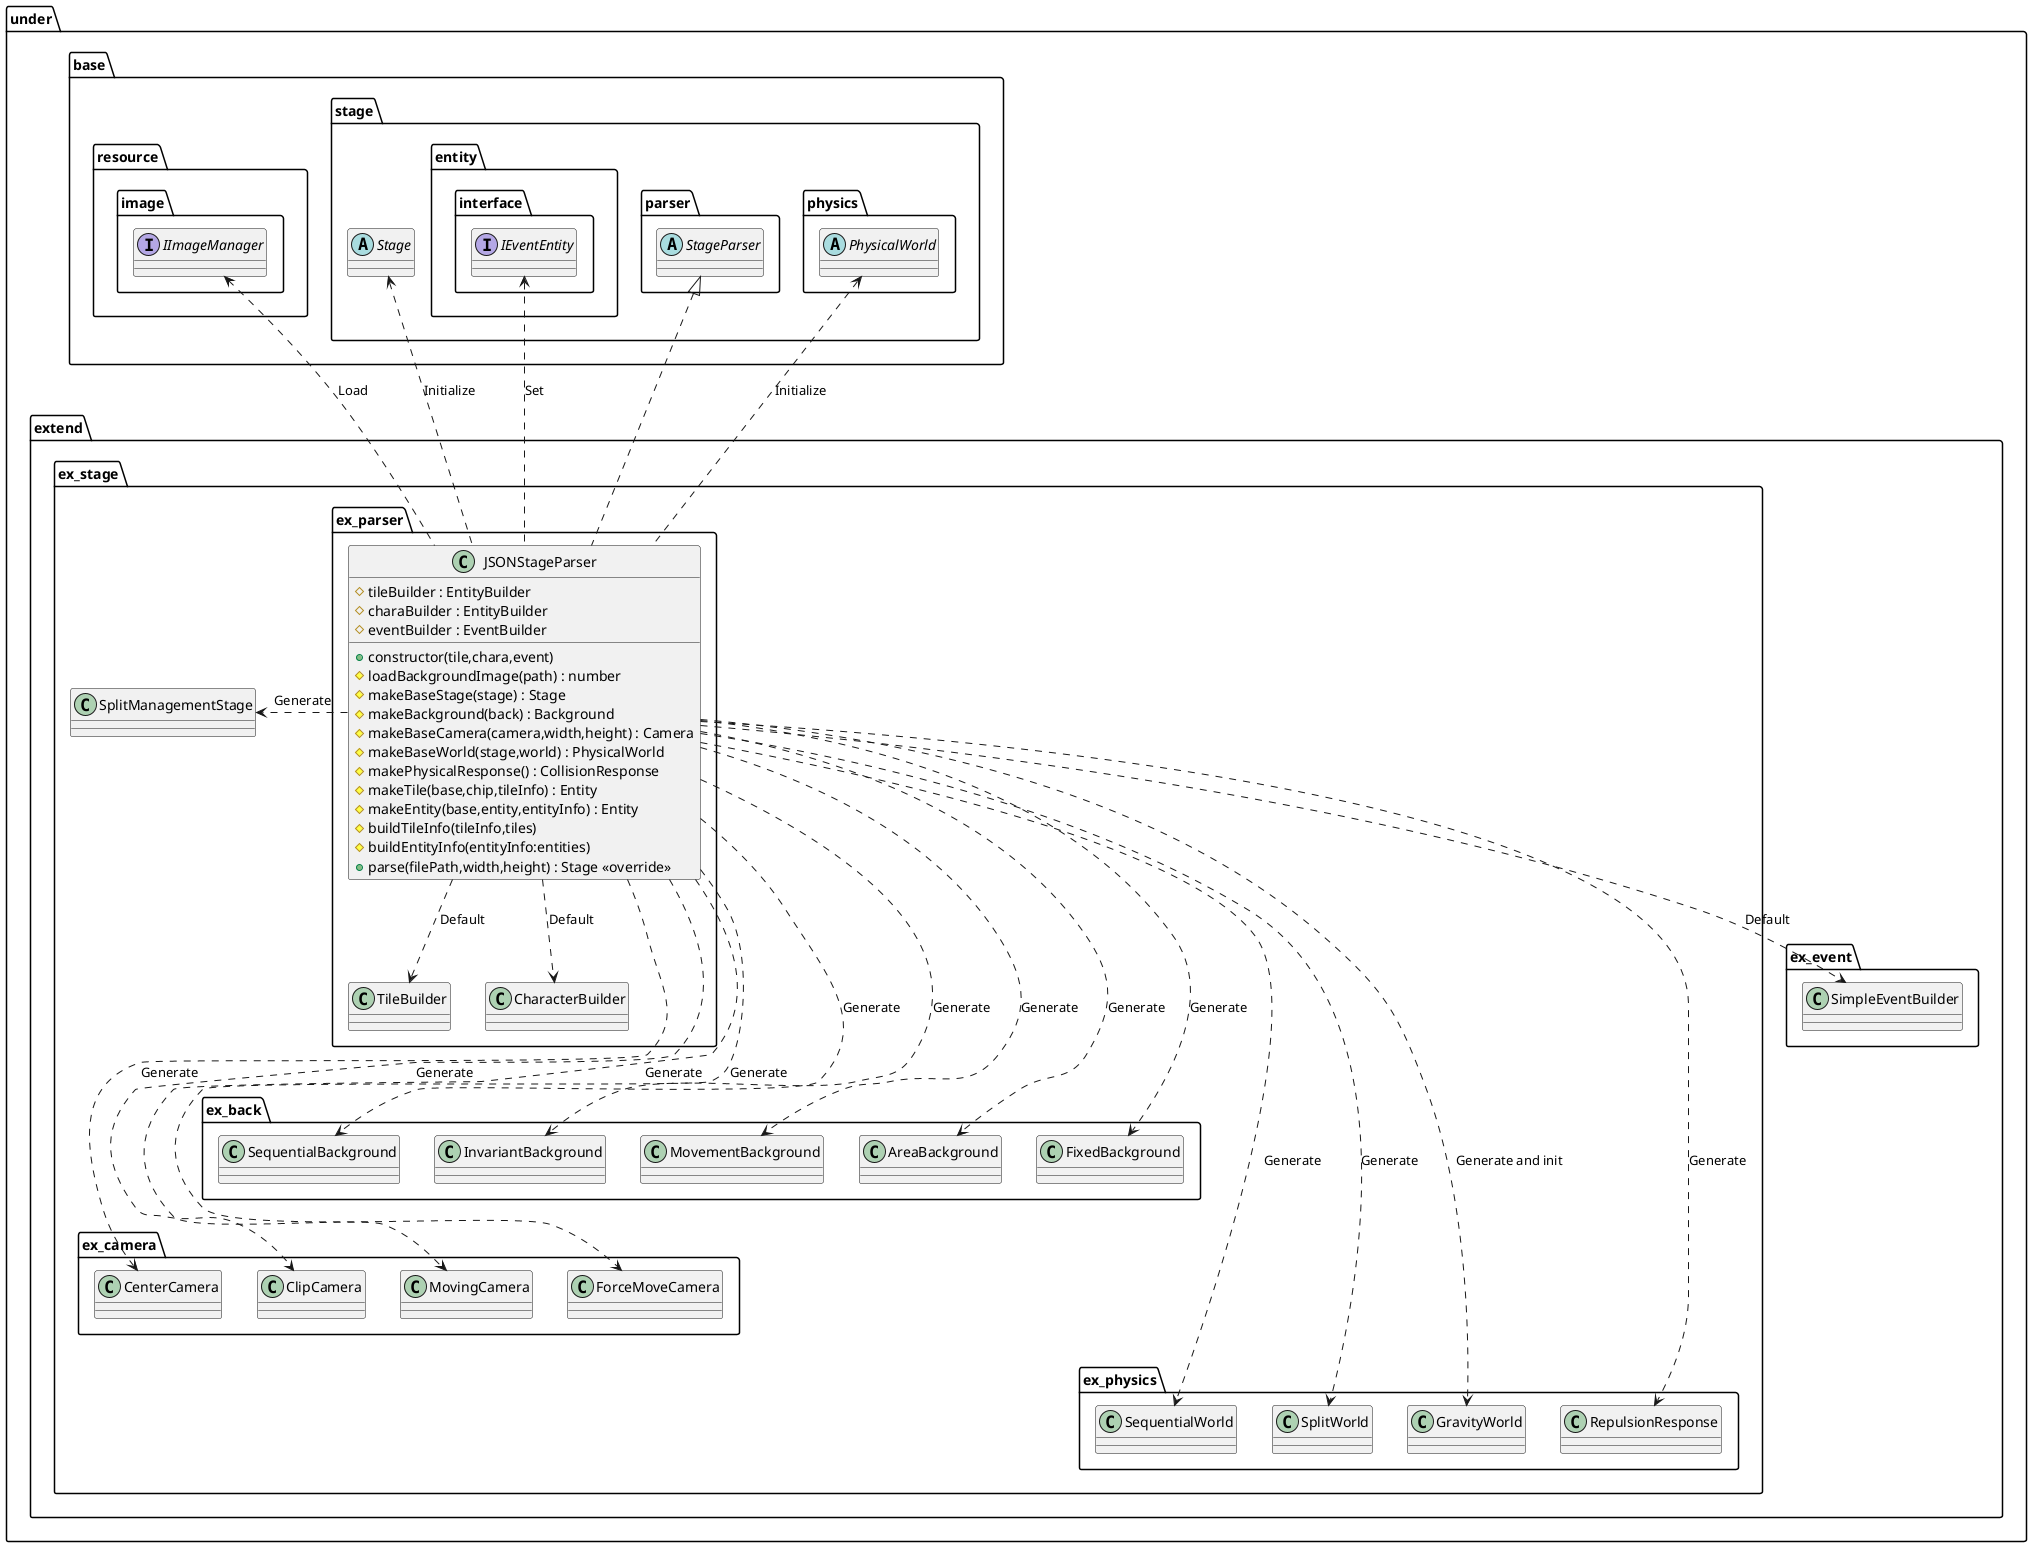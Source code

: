 @startuml ParserJSON

package under {
    package extend {
        package ex_stage {
            package ex_parser {
                class JSONStageParser {
                    +constructor(tile,chara,event)
                    #tileBuilder : EntityBuilder
                    #charaBuilder : EntityBuilder
                    #eventBuilder : EventBuilder
                    #loadBackgroundImage(path) : number
                    #makeBaseStage(stage) : Stage
                    #makeBackground(back) : Background
                    #makeBaseCamera(camera,width,height) : Camera
                    #makeBaseWorld(stage,world) : PhysicalWorld
                    #makePhysicalResponse() : CollisionResponse
                    #makeTile(base,chip,tileInfo) : Entity
                    #makeEntity(base,entity,entityInfo) : Entity
                    #buildTileInfo(tileInfo,tiles)
                    #buildEntityInfo(entityInfo:entities)
                    +parse(filePath,width,height) : Stage <<override>>
                }
            }
        }
    }
}

package under {
    package base {
        package resource {
            package image {
                interface IImageManager
            }
        }
        package stage {
            abstract Stage
            package entity {
                package interface {
                    interface IEventEntity
                }
            }
            package parser {
                abstract StageParser
            }
            package physics {
                abstract PhysicalWorld
            }
        }
    }
    package extend {
        package ex_event {
            class SimpleEventBuilder
        }
        package ex_stage {
            class SplitManagementStage
            package ex_parser {
                class TileBuilder
                class CharacterBuilder
            }
            package ex_camera {
                class CenterCamera
                class ClipCamera
                class MovingCamera
                class ForceMoveCamera
            }
            package ex_back {
                class SequentialBackground
                class InvariantBackground
                class MovementBackground
                class AreaBackground
                class FixedBackground
            }
            package ex_physics {
                class SequentialWorld
                class SplitWorld
                class GravityWorld
                class RepulsionResponse
            }
        }

    }
}

JSONStageParser .> SplitManagementStage : Generate
JSONStageParser ...> SequentialBackground : Generate
JSONStageParser ...> InvariantBackground : Generate
JSONStageParser ...> MovementBackground : Generate
JSONStageParser ...> AreaBackground : Generate
JSONStageParser ...> FixedBackground : Generate
JSONStageParser ....> CenterCamera : Generate
JSONStageParser ....> ClipCamera : Generate
JSONStageParser ....> MovingCamera : Generate
JSONStageParser ....> ForceMoveCamera : Generate
JSONStageParser .....> SequentialWorld : Generate
JSONStageParser .....> SplitWorld : Generate
JSONStageParser .....> GravityWorld : Generate and init
JSONStageParser .....> RepulsionResponse : Generate
IImageManager <..  JSONStageParser: Load
Stage <..  JSONStageParser: Initialize
PhysicalWorld <..  JSONStageParser: Initialize
IEventEntity <.. JSONStageParser : Set

JSONStageParser ..> TileBuilder : Default
JSONStageParser ..> CharacterBuilder : Default
JSONStageParser ..> SimpleEventBuilder : Default

StageParser <|.. JSONStageParser

@enduml
